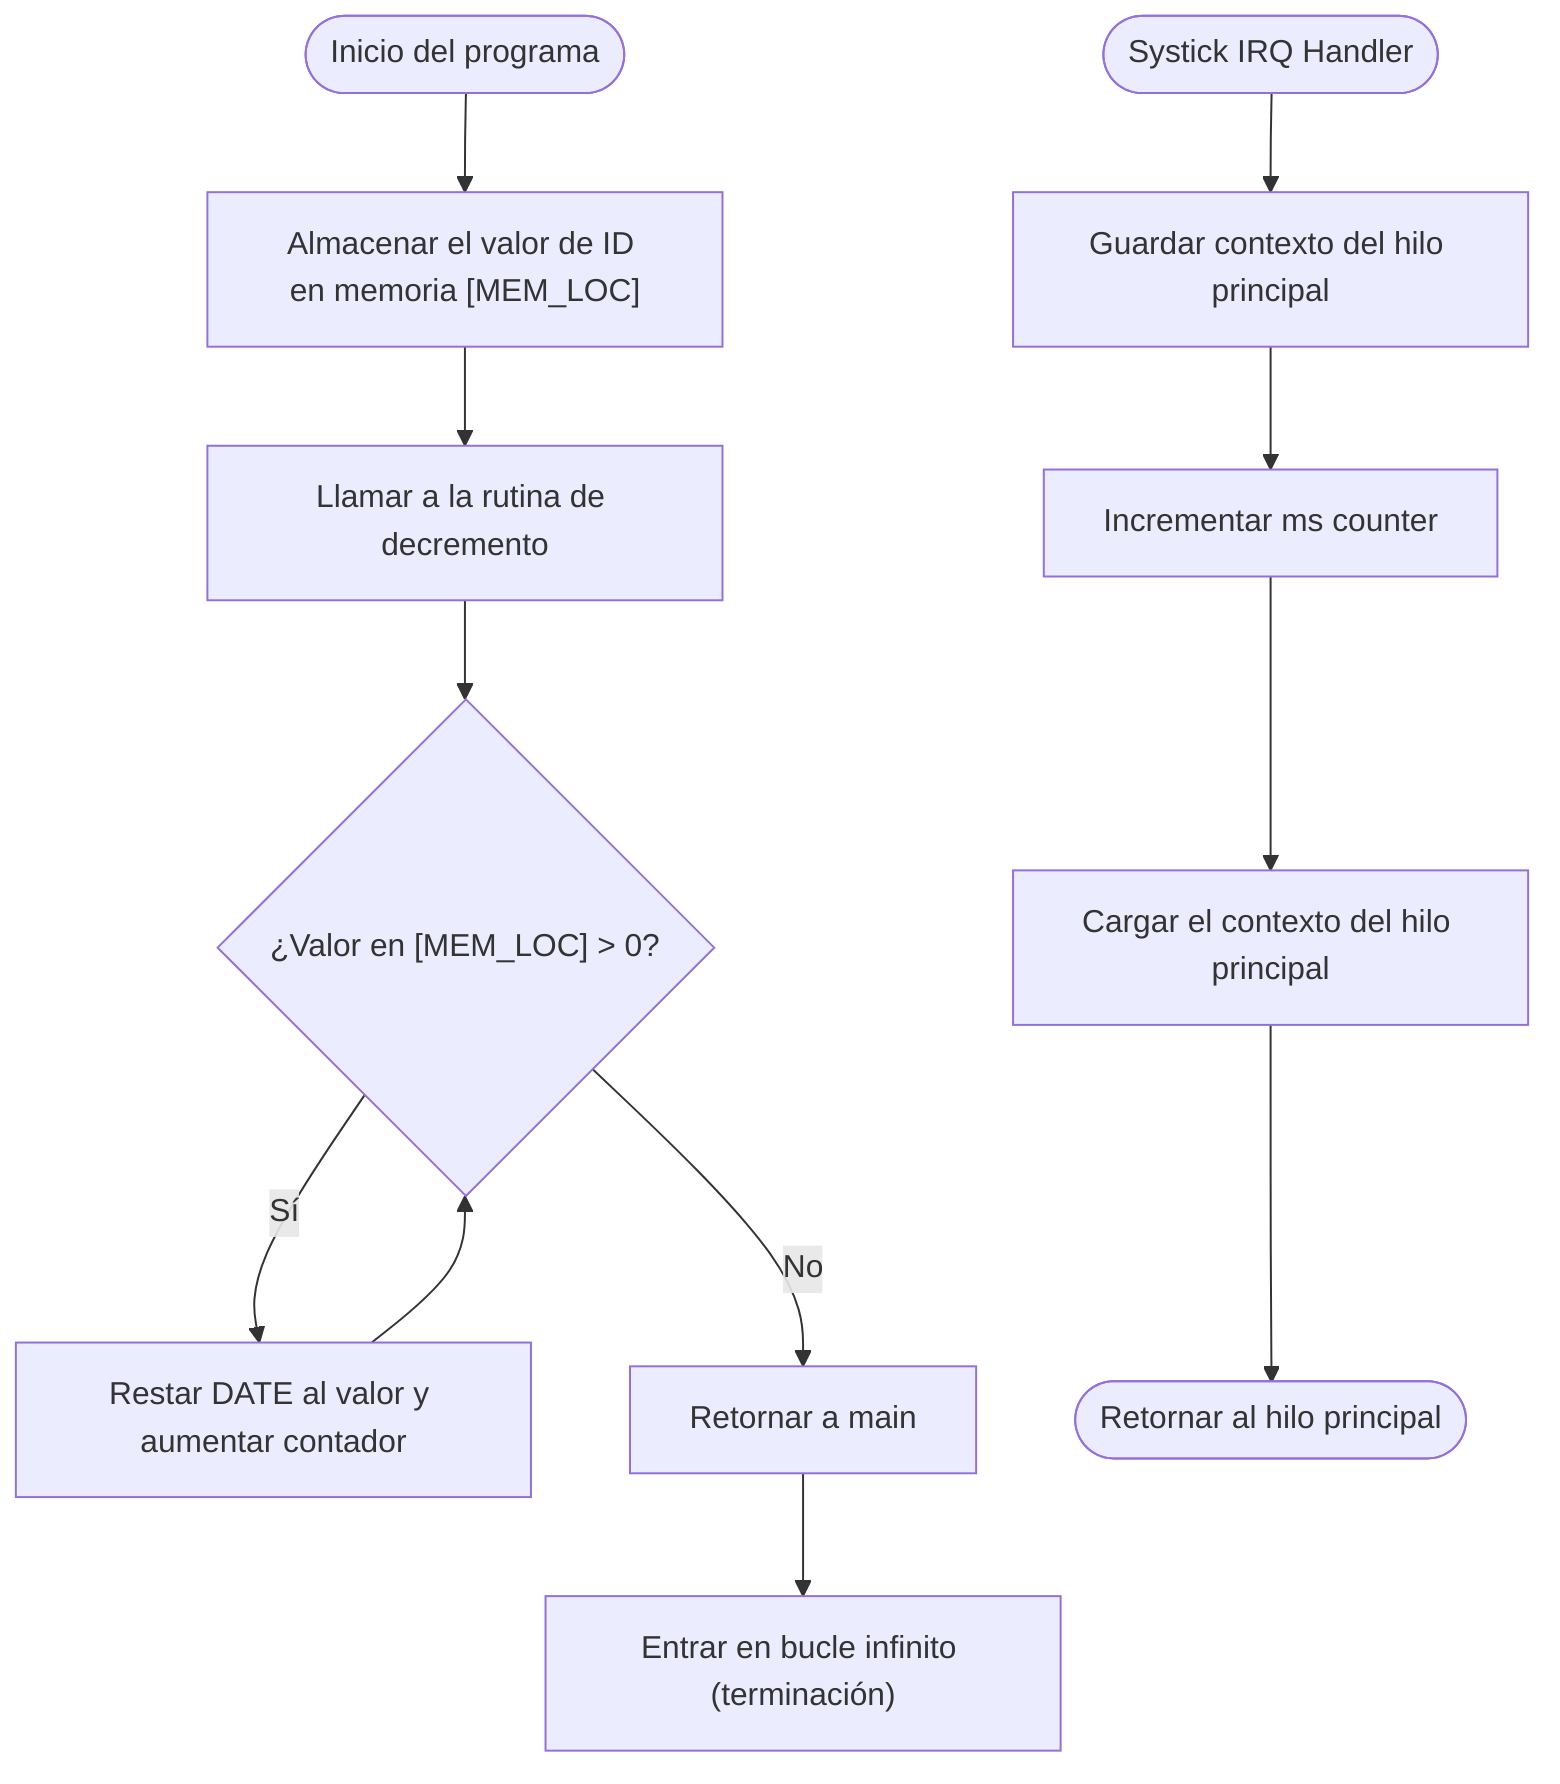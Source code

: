 flowchart TD
    Inicio([Inicio del programa])
    Inicio --> AlmacenarID["Almacenar el valor de ID en memoria [MEM_LOC]"]
    AlmacenarID --> LlamarRutina["Llamar a la rutina de decremento"]
    LlamarRutina --> Comparar{"¿Valor en [MEM_LOC] > 0?"}
    Comparar -- Sí --> RestarYTic[Restar DATE al valor y aumentar contador]
    RestarYTic --> Comparar
    Comparar -- No --> Salida[Retornar a main]
    Salida --> Bucle["Entrar en bucle infinito (terminación)"]

    systick([Systick IRQ Handler])
    systick --> store_context["Guardar contexto del hilo principal"]
    store_context --> inc["Incrementar ms counter"]
    inc --> load_context["Cargar el contexto del hilo principal"]
    load_context --> thread([Retornar al hilo principal])